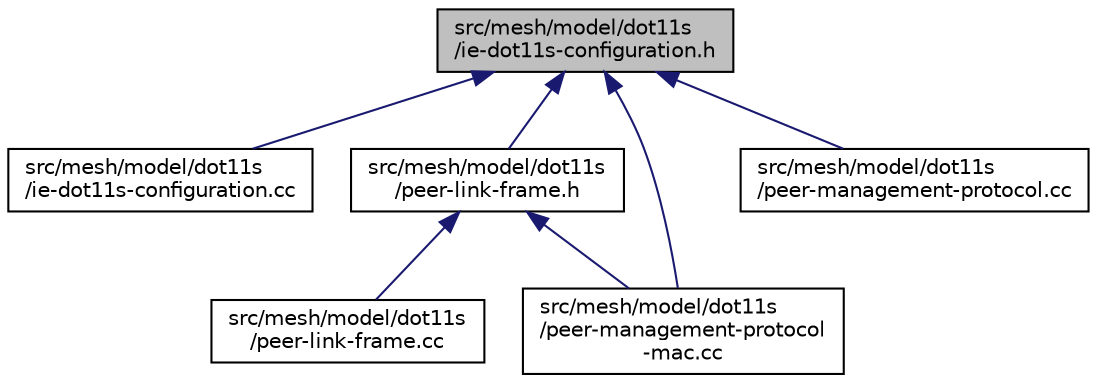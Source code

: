 digraph "src/mesh/model/dot11s/ie-dot11s-configuration.h"
{
 // LATEX_PDF_SIZE
  edge [fontname="Helvetica",fontsize="10",labelfontname="Helvetica",labelfontsize="10"];
  node [fontname="Helvetica",fontsize="10",shape=record];
  Node1 [label="src/mesh/model/dot11s\l/ie-dot11s-configuration.h",height=0.2,width=0.4,color="black", fillcolor="grey75", style="filled", fontcolor="black",tooltip=" "];
  Node1 -> Node2 [dir="back",color="midnightblue",fontsize="10",style="solid",fontname="Helvetica"];
  Node2 [label="src/mesh/model/dot11s\l/ie-dot11s-configuration.cc",height=0.2,width=0.4,color="black", fillcolor="white", style="filled",URL="$ie-dot11s-configuration_8cc.html",tooltip=" "];
  Node1 -> Node3 [dir="back",color="midnightblue",fontsize="10",style="solid",fontname="Helvetica"];
  Node3 [label="src/mesh/model/dot11s\l/peer-link-frame.h",height=0.2,width=0.4,color="black", fillcolor="white", style="filled",URL="$peer-link-frame_8h.html",tooltip=" "];
  Node3 -> Node4 [dir="back",color="midnightblue",fontsize="10",style="solid",fontname="Helvetica"];
  Node4 [label="src/mesh/model/dot11s\l/peer-link-frame.cc",height=0.2,width=0.4,color="black", fillcolor="white", style="filled",URL="$peer-link-frame_8cc.html",tooltip=" "];
  Node3 -> Node5 [dir="back",color="midnightblue",fontsize="10",style="solid",fontname="Helvetica"];
  Node5 [label="src/mesh/model/dot11s\l/peer-management-protocol\l-mac.cc",height=0.2,width=0.4,color="black", fillcolor="white", style="filled",URL="$peer-management-protocol-mac_8cc.html",tooltip=" "];
  Node1 -> Node5 [dir="back",color="midnightblue",fontsize="10",style="solid",fontname="Helvetica"];
  Node1 -> Node6 [dir="back",color="midnightblue",fontsize="10",style="solid",fontname="Helvetica"];
  Node6 [label="src/mesh/model/dot11s\l/peer-management-protocol.cc",height=0.2,width=0.4,color="black", fillcolor="white", style="filled",URL="$peer-management-protocol_8cc.html",tooltip=" "];
}
